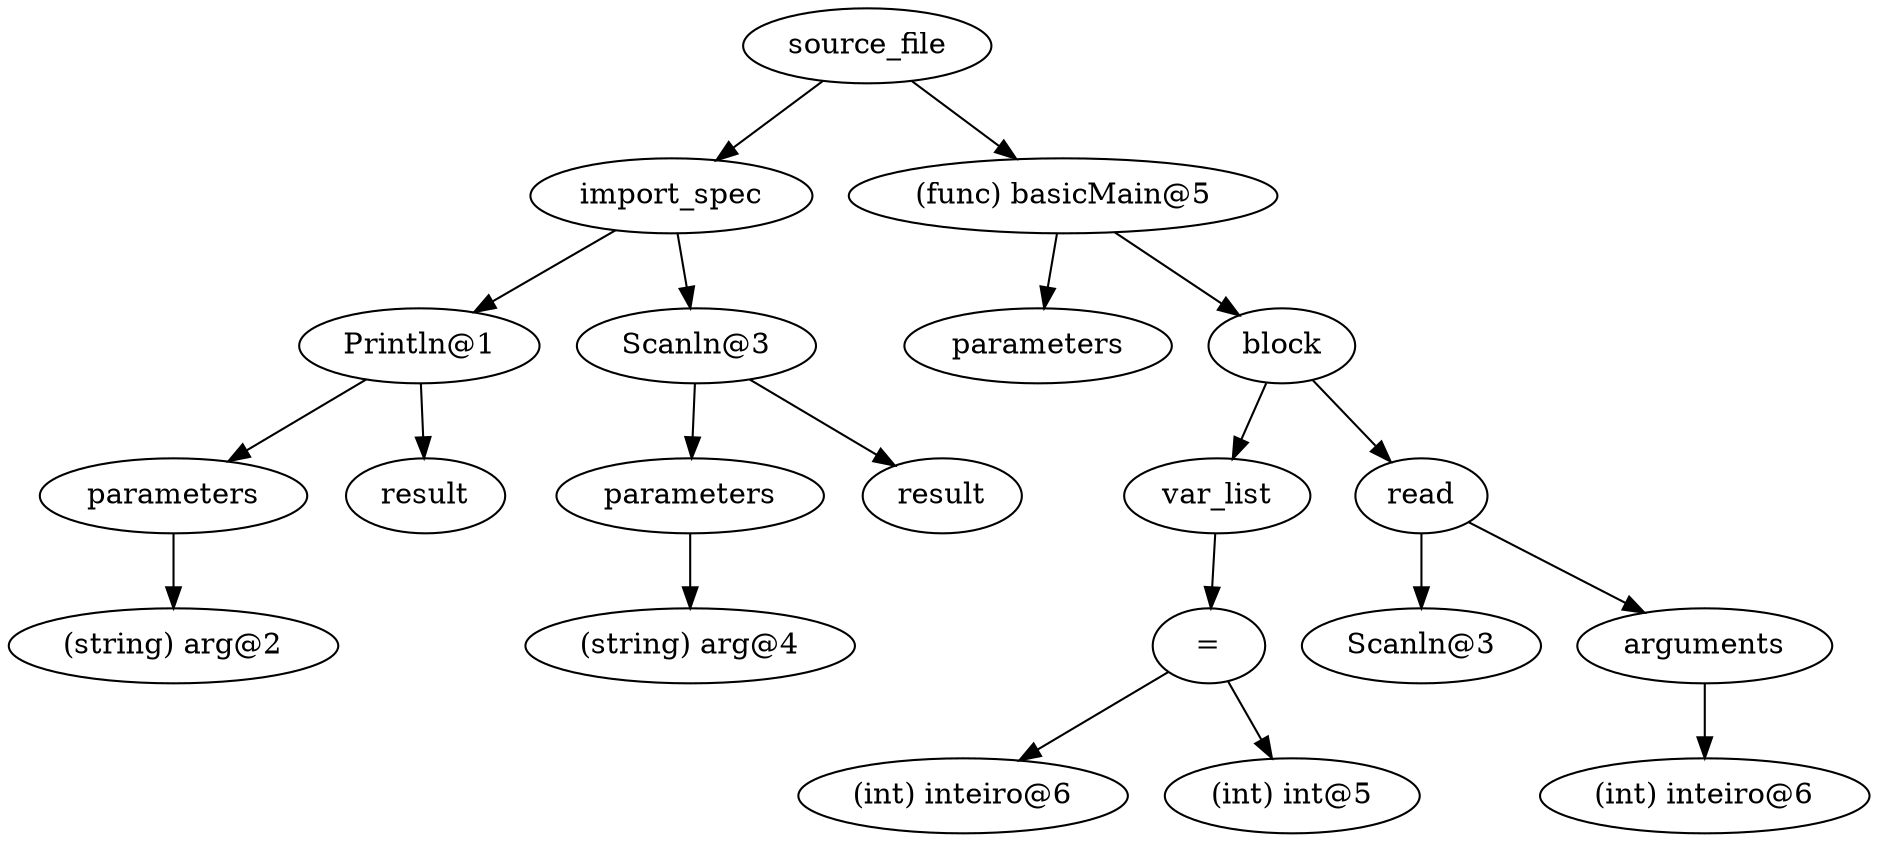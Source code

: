 digraph {
graph [ordering="out"];
node0[label="source_file"];
node1[label="import_spec"];
node2[label="Println@1"];
node3[label="parameters"];
node4[label="(string) arg@2"];
node3 -> node4;
node2 -> node3;
node5[label="result"];
node2 -> node5;
node1 -> node2;
node6[label="Scanln@3"];
node7[label="parameters"];
node8[label="(string) arg@4"];
node7 -> node8;
node6 -> node7;
node9[label="result"];
node6 -> node9;
node1 -> node6;
node0 -> node1;
node10[label="(func) basicMain@5"];
node11[label="parameters"];
node10 -> node11;
node12[label="block"];
node13[label="var_list"];
node14[label="="];
node15[label="(int) inteiro@6"];
node14 -> node15;
node16[label="(int) int@5"];
node14 -> node16;
node13 -> node14;
node12 -> node13;
node17[label="read"];
node18[label="Scanln@3"];
node17 -> node18;
node19[label="arguments"];
node20[label="(int) inteiro@6"];
node19 -> node20;
node17 -> node19;
node12 -> node17;
node10 -> node12;
node0 -> node10;
}